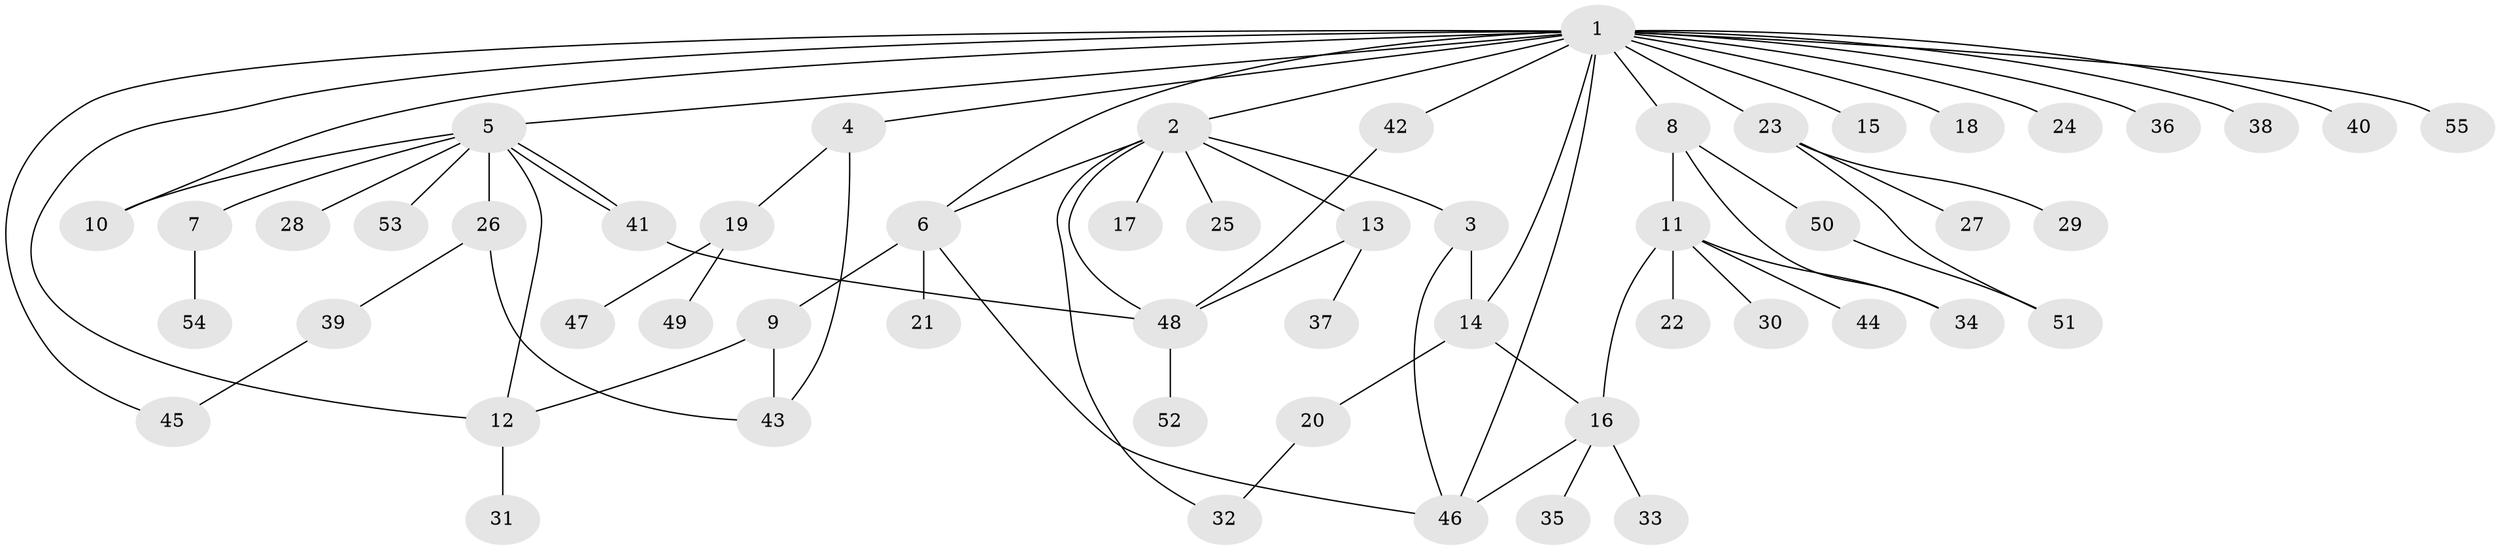 // Generated by graph-tools (version 1.1) at 2025/46/03/09/25 04:46:48]
// undirected, 55 vertices, 73 edges
graph export_dot {
graph [start="1"]
  node [color=gray90,style=filled];
  1;
  2;
  3;
  4;
  5;
  6;
  7;
  8;
  9;
  10;
  11;
  12;
  13;
  14;
  15;
  16;
  17;
  18;
  19;
  20;
  21;
  22;
  23;
  24;
  25;
  26;
  27;
  28;
  29;
  30;
  31;
  32;
  33;
  34;
  35;
  36;
  37;
  38;
  39;
  40;
  41;
  42;
  43;
  44;
  45;
  46;
  47;
  48;
  49;
  50;
  51;
  52;
  53;
  54;
  55;
  1 -- 2;
  1 -- 4;
  1 -- 5;
  1 -- 6;
  1 -- 8;
  1 -- 10;
  1 -- 12;
  1 -- 14;
  1 -- 15;
  1 -- 18;
  1 -- 23;
  1 -- 24;
  1 -- 36;
  1 -- 38;
  1 -- 40;
  1 -- 42;
  1 -- 45;
  1 -- 46;
  1 -- 55;
  2 -- 3;
  2 -- 6;
  2 -- 13;
  2 -- 17;
  2 -- 25;
  2 -- 32;
  2 -- 48;
  3 -- 14;
  3 -- 46;
  4 -- 19;
  4 -- 43;
  5 -- 7;
  5 -- 10;
  5 -- 12;
  5 -- 26;
  5 -- 28;
  5 -- 41;
  5 -- 41;
  5 -- 53;
  6 -- 9;
  6 -- 21;
  6 -- 46;
  7 -- 54;
  8 -- 11;
  8 -- 34;
  8 -- 50;
  9 -- 12;
  9 -- 43;
  11 -- 16;
  11 -- 22;
  11 -- 30;
  11 -- 34;
  11 -- 44;
  12 -- 31;
  13 -- 37;
  13 -- 48;
  14 -- 16;
  14 -- 20;
  16 -- 33;
  16 -- 35;
  16 -- 46;
  19 -- 47;
  19 -- 49;
  20 -- 32;
  23 -- 27;
  23 -- 29;
  23 -- 51;
  26 -- 39;
  26 -- 43;
  39 -- 45;
  41 -- 48;
  42 -- 48;
  48 -- 52;
  50 -- 51;
}
